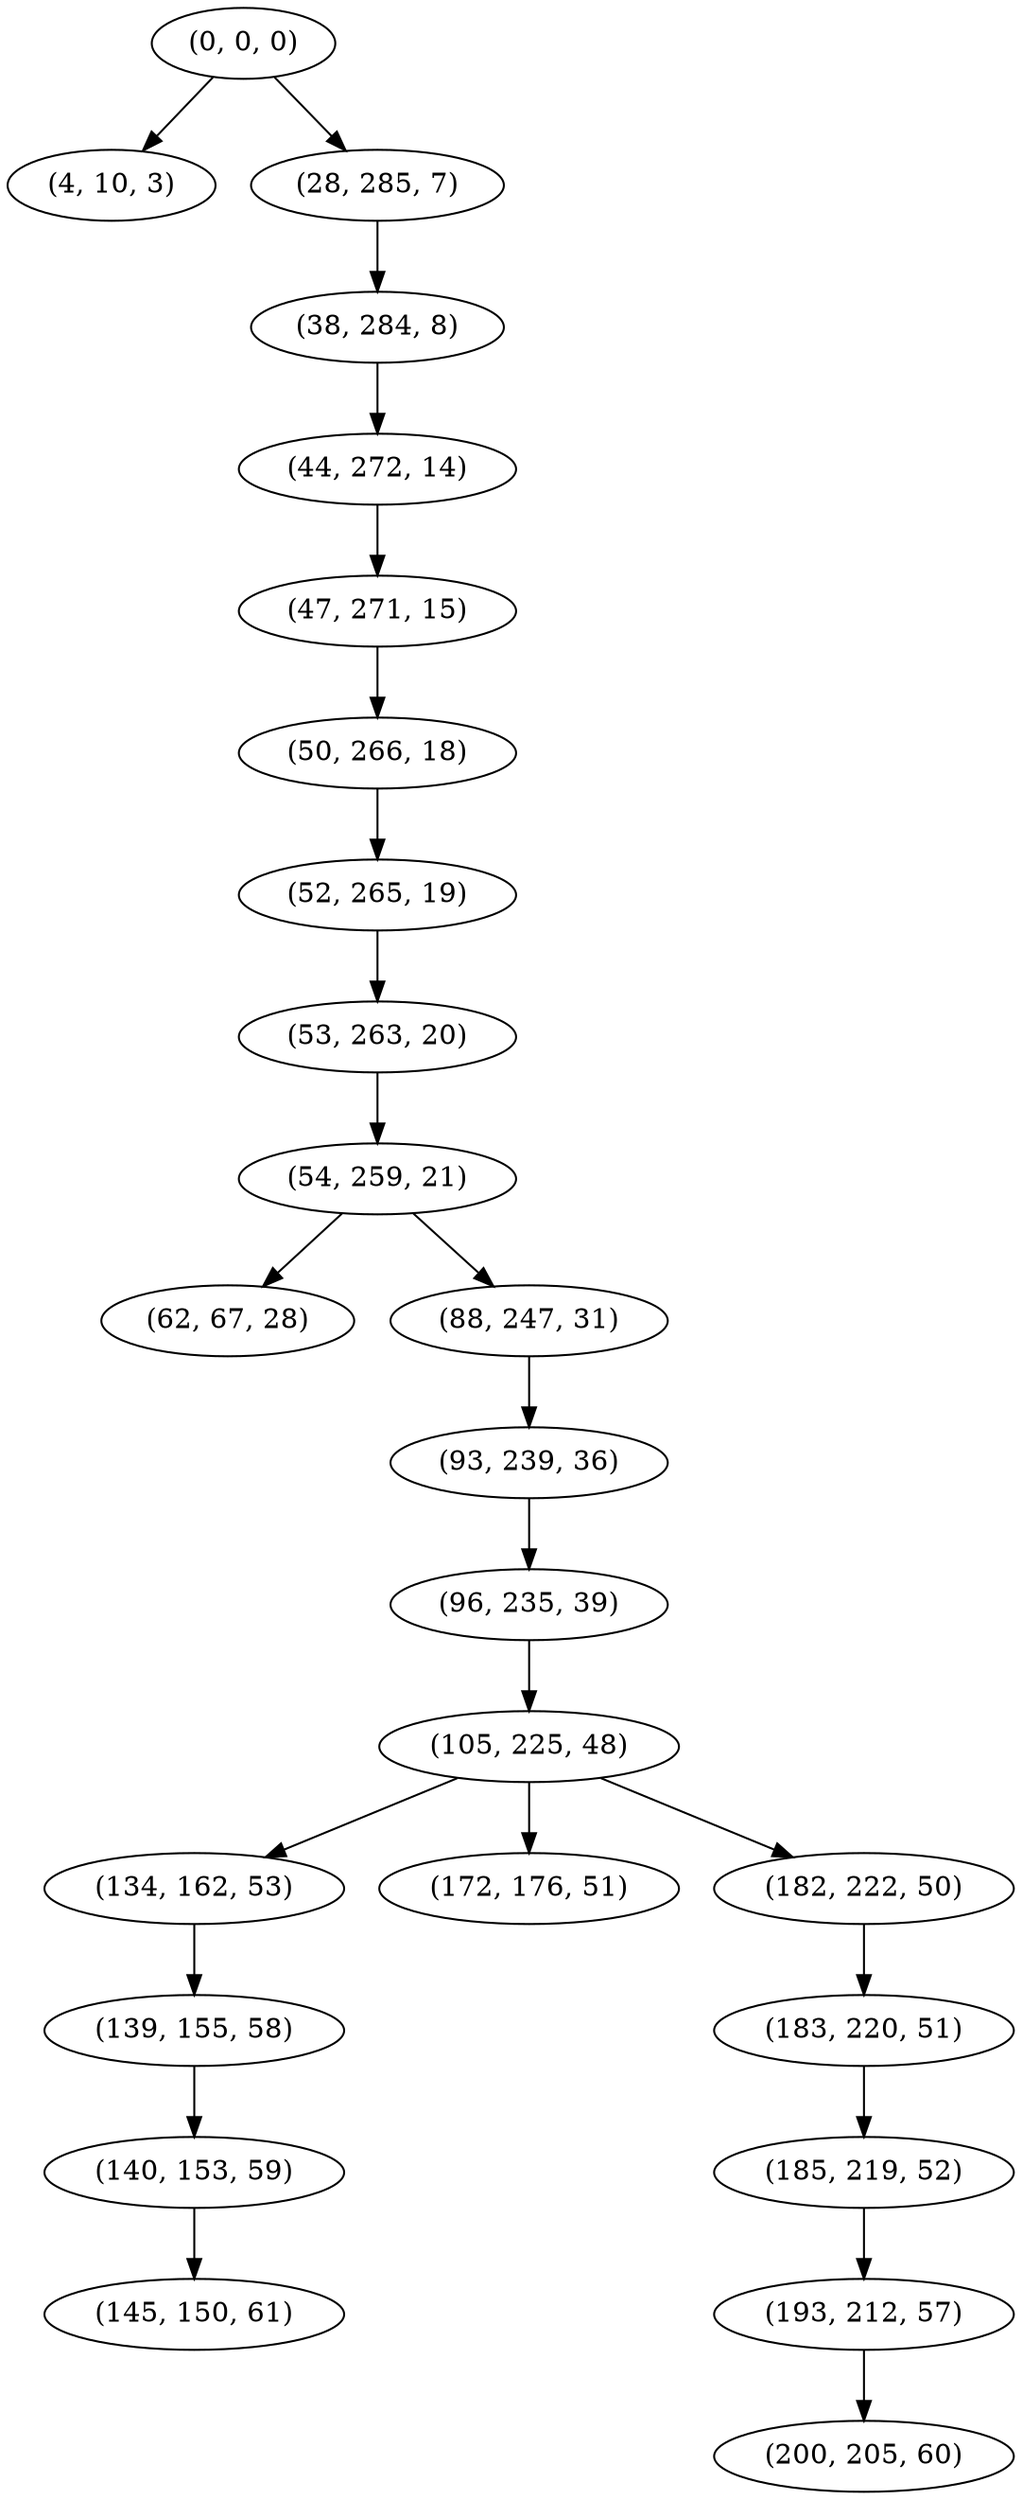 digraph tree {
    "(0, 0, 0)";
    "(4, 10, 3)";
    "(28, 285, 7)";
    "(38, 284, 8)";
    "(44, 272, 14)";
    "(47, 271, 15)";
    "(50, 266, 18)";
    "(52, 265, 19)";
    "(53, 263, 20)";
    "(54, 259, 21)";
    "(62, 67, 28)";
    "(88, 247, 31)";
    "(93, 239, 36)";
    "(96, 235, 39)";
    "(105, 225, 48)";
    "(134, 162, 53)";
    "(139, 155, 58)";
    "(140, 153, 59)";
    "(145, 150, 61)";
    "(172, 176, 51)";
    "(182, 222, 50)";
    "(183, 220, 51)";
    "(185, 219, 52)";
    "(193, 212, 57)";
    "(200, 205, 60)";
    "(0, 0, 0)" -> "(4, 10, 3)";
    "(0, 0, 0)" -> "(28, 285, 7)";
    "(28, 285, 7)" -> "(38, 284, 8)";
    "(38, 284, 8)" -> "(44, 272, 14)";
    "(44, 272, 14)" -> "(47, 271, 15)";
    "(47, 271, 15)" -> "(50, 266, 18)";
    "(50, 266, 18)" -> "(52, 265, 19)";
    "(52, 265, 19)" -> "(53, 263, 20)";
    "(53, 263, 20)" -> "(54, 259, 21)";
    "(54, 259, 21)" -> "(62, 67, 28)";
    "(54, 259, 21)" -> "(88, 247, 31)";
    "(88, 247, 31)" -> "(93, 239, 36)";
    "(93, 239, 36)" -> "(96, 235, 39)";
    "(96, 235, 39)" -> "(105, 225, 48)";
    "(105, 225, 48)" -> "(134, 162, 53)";
    "(105, 225, 48)" -> "(172, 176, 51)";
    "(105, 225, 48)" -> "(182, 222, 50)";
    "(134, 162, 53)" -> "(139, 155, 58)";
    "(139, 155, 58)" -> "(140, 153, 59)";
    "(140, 153, 59)" -> "(145, 150, 61)";
    "(182, 222, 50)" -> "(183, 220, 51)";
    "(183, 220, 51)" -> "(185, 219, 52)";
    "(185, 219, 52)" -> "(193, 212, 57)";
    "(193, 212, 57)" -> "(200, 205, 60)";
}
